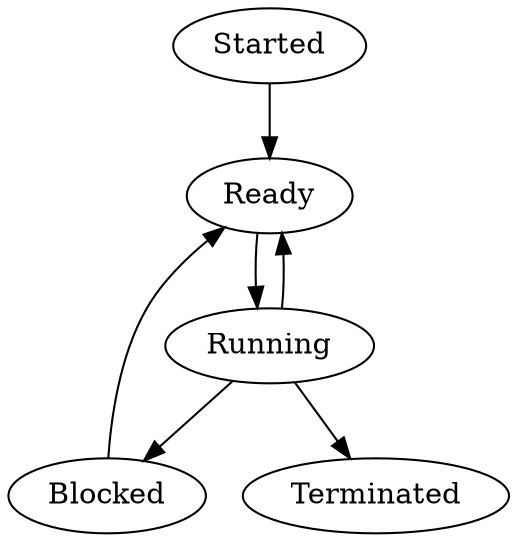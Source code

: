 digraph structs {
	started [label="Started"];

	ready [label="Ready"];
	running [label="Running"];
	blocked [label="Blocked"];

	ready -> running;
	running -> ready;
	running -> blocked;
	blocked -> ready;

	terminated [label="Terminated"];

	started -> ready;
	running -> terminated;
}
